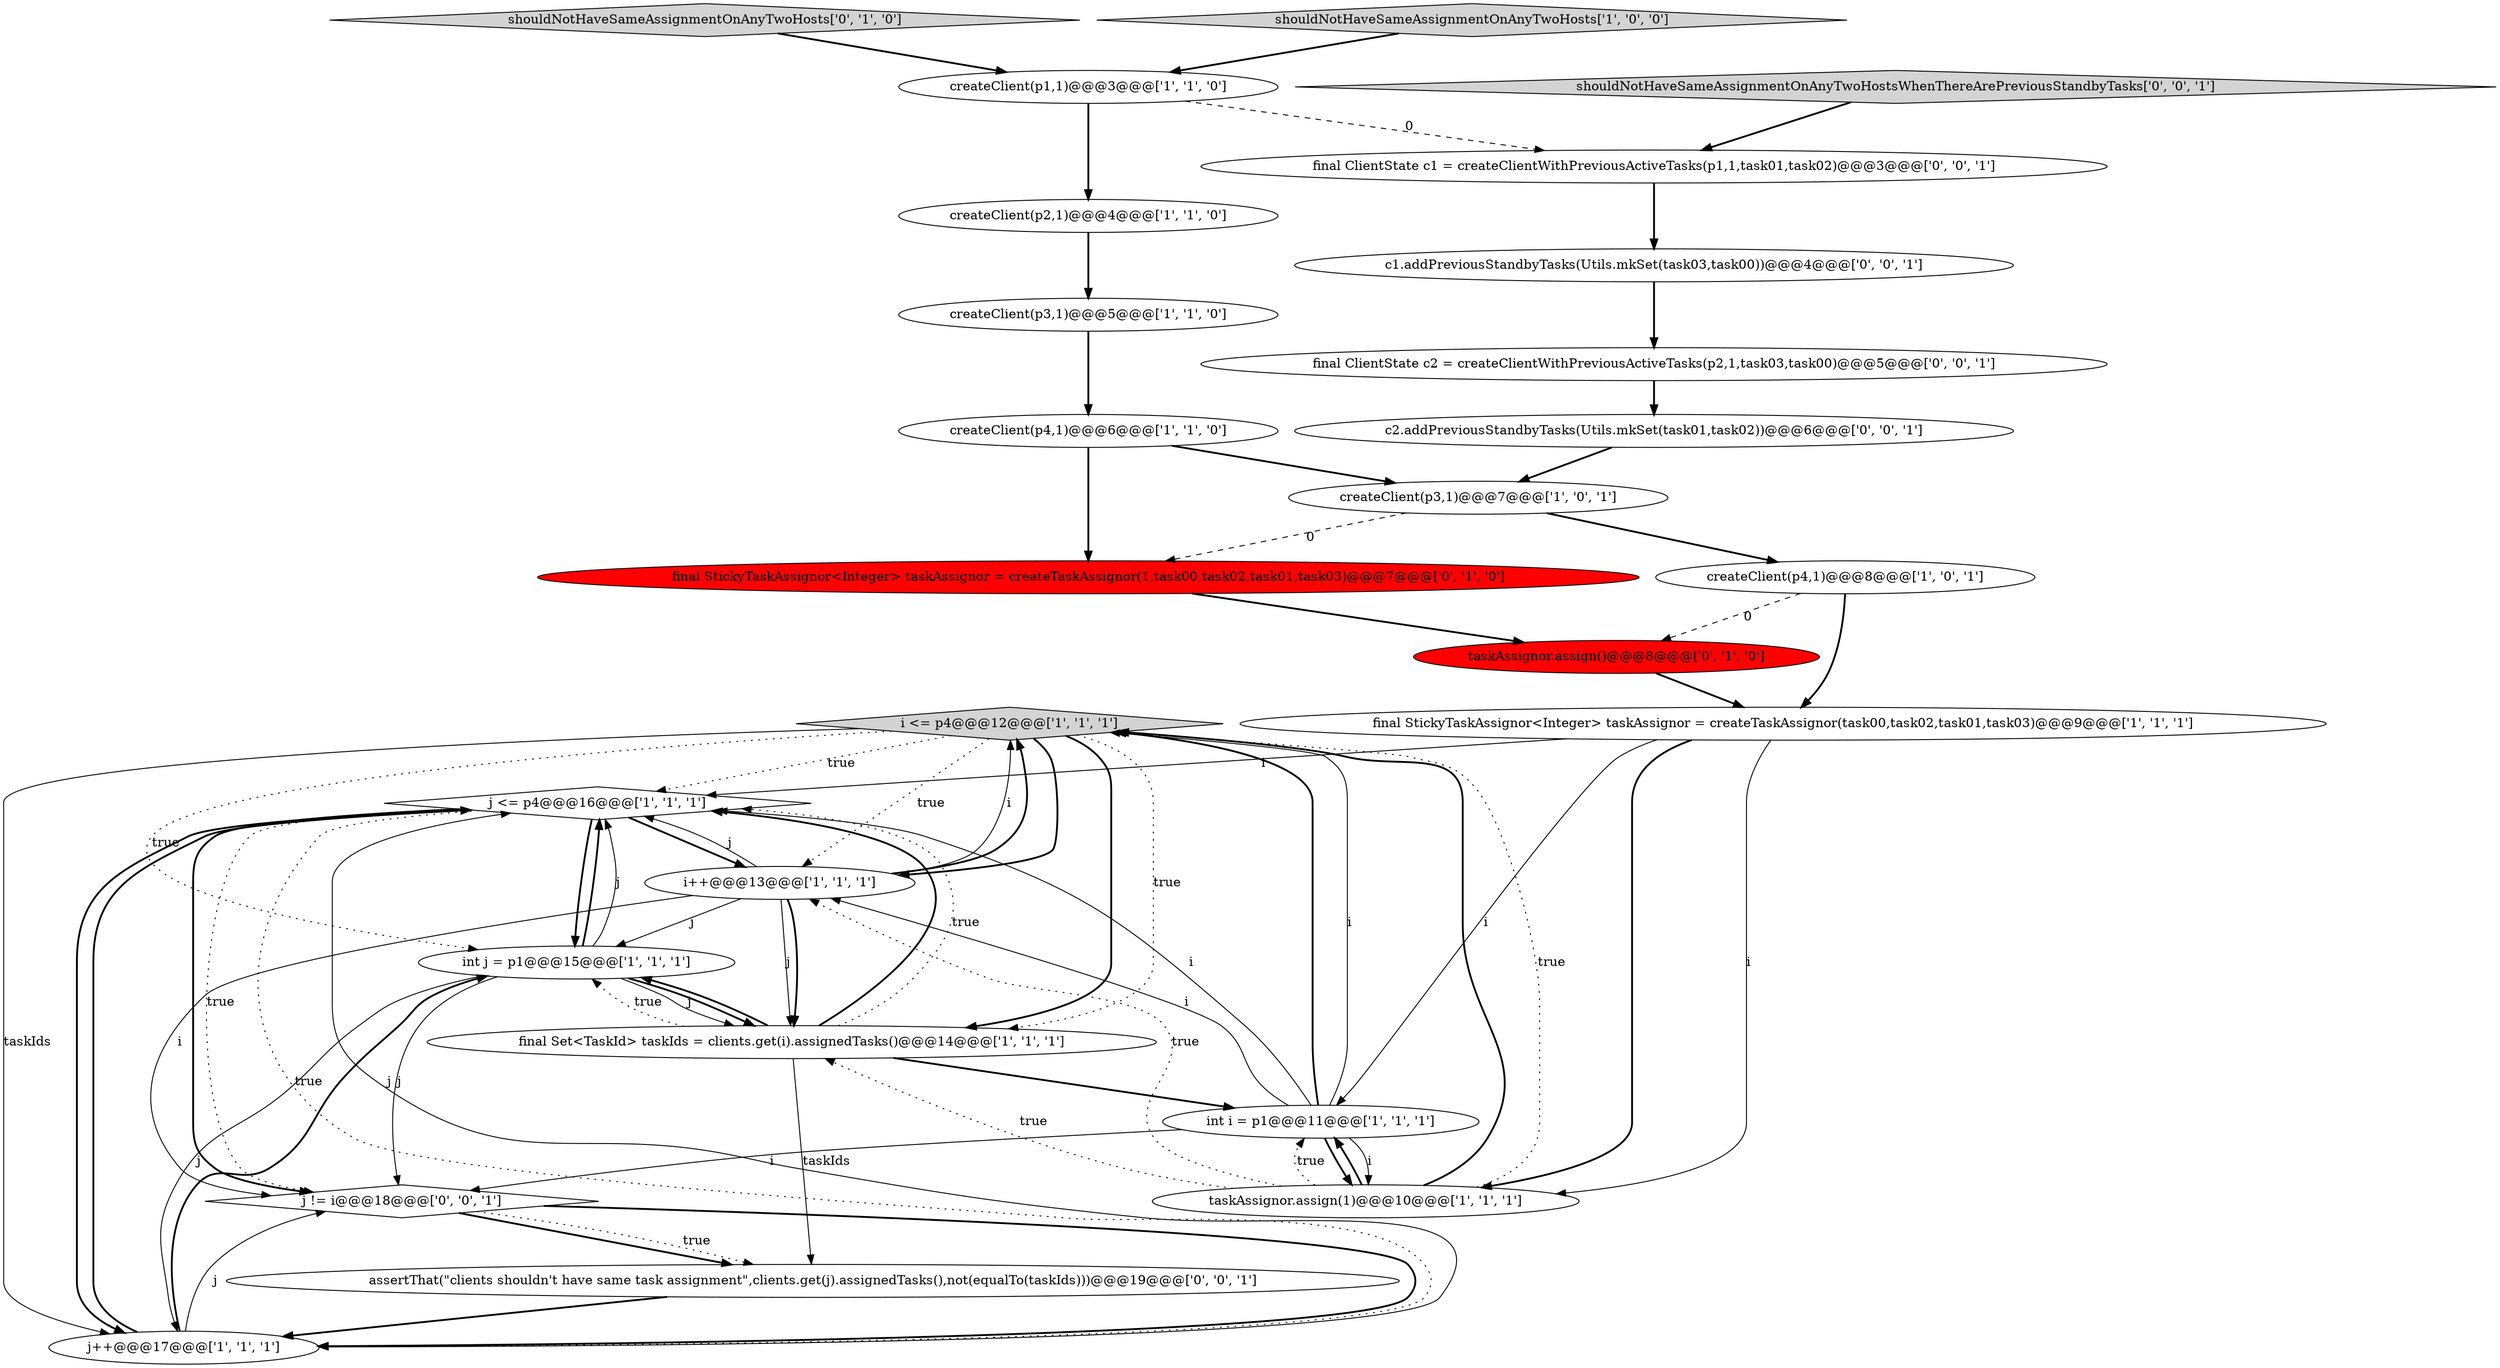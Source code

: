 digraph {
5 [style = filled, label = "i <= p4@@@12@@@['1', '1', '1']", fillcolor = lightgray, shape = diamond image = "AAA0AAABBB1BBB"];
24 [style = filled, label = "final ClientState c1 = createClientWithPreviousActiveTasks(p1,1,task01,task02)@@@3@@@['0', '0', '1']", fillcolor = white, shape = ellipse image = "AAA0AAABBB3BBB"];
17 [style = filled, label = "taskAssignor.assign()@@@8@@@['0', '1', '0']", fillcolor = red, shape = ellipse image = "AAA1AAABBB2BBB"];
14 [style = filled, label = "j <= p4@@@16@@@['1', '1', '1']", fillcolor = white, shape = diamond image = "AAA0AAABBB1BBB"];
6 [style = filled, label = "createClient(p1,1)@@@3@@@['1', '1', '0']", fillcolor = white, shape = ellipse image = "AAA0AAABBB1BBB"];
20 [style = filled, label = "c1.addPreviousStandbyTasks(Utils.mkSet(task03,task00))@@@4@@@['0', '0', '1']", fillcolor = white, shape = ellipse image = "AAA0AAABBB3BBB"];
4 [style = filled, label = "createClient(p2,1)@@@4@@@['1', '1', '0']", fillcolor = white, shape = ellipse image = "AAA0AAABBB1BBB"];
0 [style = filled, label = "int i = p1@@@11@@@['1', '1', '1']", fillcolor = white, shape = ellipse image = "AAA0AAABBB1BBB"];
9 [style = filled, label = "createClient(p4,1)@@@6@@@['1', '1', '0']", fillcolor = white, shape = ellipse image = "AAA0AAABBB1BBB"];
2 [style = filled, label = "createClient(p3,1)@@@5@@@['1', '1', '0']", fillcolor = white, shape = ellipse image = "AAA0AAABBB1BBB"];
19 [style = filled, label = "assertThat(\"clients shouldn't have same task assignment\",clients.get(j).assignedTasks(),not(equalTo(taskIds)))@@@19@@@['0', '0', '1']", fillcolor = white, shape = ellipse image = "AAA0AAABBB3BBB"];
23 [style = filled, label = "shouldNotHaveSameAssignmentOnAnyTwoHostsWhenThereArePreviousStandbyTasks['0', '0', '1']", fillcolor = lightgray, shape = diamond image = "AAA0AAABBB3BBB"];
8 [style = filled, label = "final Set<TaskId> taskIds = clients.get(i).assignedTasks()@@@14@@@['1', '1', '1']", fillcolor = white, shape = ellipse image = "AAA0AAABBB1BBB"];
15 [style = filled, label = "final StickyTaskAssignor<Integer> taskAssignor = createTaskAssignor(task00,task02,task01,task03)@@@9@@@['1', '1', '1']", fillcolor = white, shape = ellipse image = "AAA0AAABBB1BBB"];
10 [style = filled, label = "i++@@@13@@@['1', '1', '1']", fillcolor = white, shape = ellipse image = "AAA0AAABBB1BBB"];
16 [style = filled, label = "final StickyTaskAssignor<Integer> taskAssignor = createTaskAssignor(1,task00,task02,task01,task03)@@@7@@@['0', '1', '0']", fillcolor = red, shape = ellipse image = "AAA1AAABBB2BBB"];
11 [style = filled, label = "j++@@@17@@@['1', '1', '1']", fillcolor = white, shape = ellipse image = "AAA0AAABBB1BBB"];
25 [style = filled, label = "j != i@@@18@@@['0', '0', '1']", fillcolor = white, shape = diamond image = "AAA0AAABBB3BBB"];
18 [style = filled, label = "shouldNotHaveSameAssignmentOnAnyTwoHosts['0', '1', '0']", fillcolor = lightgray, shape = diamond image = "AAA0AAABBB2BBB"];
13 [style = filled, label = "createClient(p4,1)@@@8@@@['1', '0', '1']", fillcolor = white, shape = ellipse image = "AAA0AAABBB1BBB"];
7 [style = filled, label = "taskAssignor.assign(1)@@@10@@@['1', '1', '1']", fillcolor = white, shape = ellipse image = "AAA0AAABBB1BBB"];
1 [style = filled, label = "int j = p1@@@15@@@['1', '1', '1']", fillcolor = white, shape = ellipse image = "AAA0AAABBB1BBB"];
21 [style = filled, label = "final ClientState c2 = createClientWithPreviousActiveTasks(p2,1,task03,task00)@@@5@@@['0', '0', '1']", fillcolor = white, shape = ellipse image = "AAA0AAABBB3BBB"];
3 [style = filled, label = "shouldNotHaveSameAssignmentOnAnyTwoHosts['1', '0', '0']", fillcolor = lightgray, shape = diamond image = "AAA0AAABBB1BBB"];
22 [style = filled, label = "c2.addPreviousStandbyTasks(Utils.mkSet(task01,task02))@@@6@@@['0', '0', '1']", fillcolor = white, shape = ellipse image = "AAA0AAABBB3BBB"];
12 [style = filled, label = "createClient(p3,1)@@@7@@@['1', '0', '1']", fillcolor = white, shape = ellipse image = "AAA0AAABBB1BBB"];
5->10 [style = bold, label=""];
5->8 [style = bold, label=""];
15->14 [style = solid, label="i"];
5->11 [style = solid, label="taskIds"];
5->14 [style = dotted, label="true"];
14->25 [style = bold, label=""];
1->8 [style = bold, label=""];
10->5 [style = solid, label="i"];
11->25 [style = solid, label="j"];
15->7 [style = bold, label=""];
7->10 [style = dotted, label="true"];
11->14 [style = bold, label=""];
11->1 [style = bold, label=""];
12->16 [style = dashed, label="0"];
5->10 [style = dotted, label="true"];
5->1 [style = dotted, label="true"];
1->25 [style = solid, label="j"];
8->14 [style = bold, label=""];
14->10 [style = bold, label=""];
3->6 [style = bold, label=""];
10->8 [style = solid, label="j"];
19->11 [style = bold, label=""];
7->0 [style = bold, label=""];
13->17 [style = dashed, label="0"];
4->2 [style = bold, label=""];
2->9 [style = bold, label=""];
16->17 [style = bold, label=""];
7->0 [style = dotted, label="true"];
15->0 [style = solid, label="i"];
9->16 [style = bold, label=""];
10->1 [style = solid, label="j"];
14->1 [style = bold, label=""];
0->5 [style = solid, label="i"];
0->7 [style = bold, label=""];
8->19 [style = solid, label="taskIds"];
24->20 [style = bold, label=""];
8->0 [style = bold, label=""];
20->21 [style = bold, label=""];
8->1 [style = bold, label=""];
12->13 [style = bold, label=""];
6->4 [style = bold, label=""];
0->10 [style = solid, label="i"];
0->14 [style = solid, label="i"];
7->5 [style = bold, label=""];
23->24 [style = bold, label=""];
1->11 [style = solid, label="j"];
8->1 [style = dotted, label="true"];
10->5 [style = bold, label=""];
10->8 [style = bold, label=""];
18->6 [style = bold, label=""];
21->22 [style = bold, label=""];
25->11 [style = bold, label=""];
1->14 [style = solid, label="j"];
22->12 [style = bold, label=""];
10->14 [style = solid, label="j"];
6->24 [style = dashed, label="0"];
10->25 [style = solid, label="i"];
8->14 [style = dotted, label="true"];
14->25 [style = dotted, label="true"];
25->19 [style = bold, label=""];
17->15 [style = bold, label=""];
14->11 [style = dotted, label="true"];
11->14 [style = solid, label="j"];
1->14 [style = bold, label=""];
9->12 [style = bold, label=""];
13->15 [style = bold, label=""];
5->8 [style = dotted, label="true"];
7->8 [style = dotted, label="true"];
25->19 [style = dotted, label="true"];
14->11 [style = bold, label=""];
15->7 [style = solid, label="i"];
1->8 [style = solid, label="j"];
0->7 [style = solid, label="i"];
7->5 [style = dotted, label="true"];
0->5 [style = bold, label=""];
0->25 [style = solid, label="i"];
}
